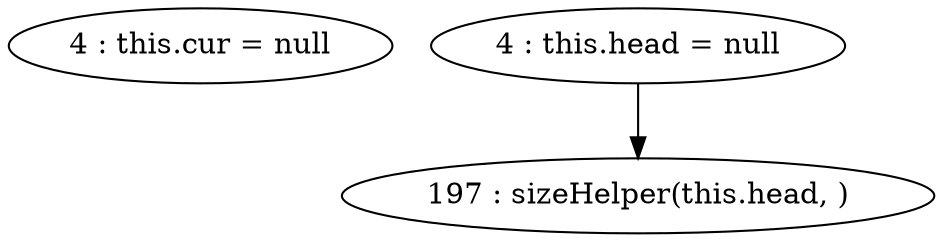 digraph G {
"4 : this.cur = null"
"4 : this.head = null"
"4 : this.head = null" -> "197 : sizeHelper(this.head, )"
"197 : sizeHelper(this.head, )"
}